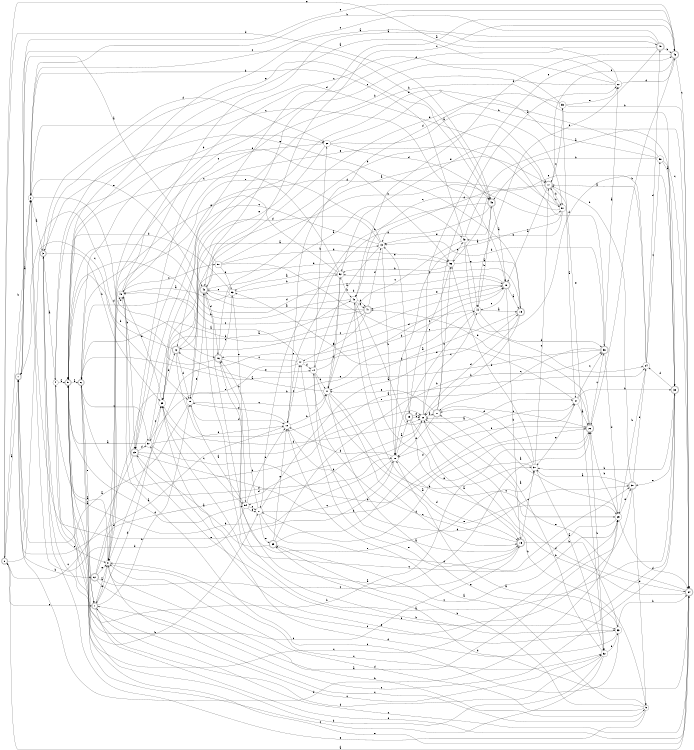 digraph n50_8 {
__start0 [label="" shape="none"];

rankdir=LR;
size="8,5";

s0 [style="rounded,filled", color="black", fillcolor="white" shape="doublecircle", label="0"];
s1 [style="rounded,filled", color="black", fillcolor="white" shape="doublecircle", label="1"];
s2 [style="filled", color="black", fillcolor="white" shape="circle", label="2"];
s3 [style="rounded,filled", color="black", fillcolor="white" shape="doublecircle", label="3"];
s4 [style="filled", color="black", fillcolor="white" shape="circle", label="4"];
s5 [style="rounded,filled", color="black", fillcolor="white" shape="doublecircle", label="5"];
s6 [style="rounded,filled", color="black", fillcolor="white" shape="doublecircle", label="6"];
s7 [style="rounded,filled", color="black", fillcolor="white" shape="doublecircle", label="7"];
s8 [style="filled", color="black", fillcolor="white" shape="circle", label="8"];
s9 [style="filled", color="black", fillcolor="white" shape="circle", label="9"];
s10 [style="filled", color="black", fillcolor="white" shape="circle", label="10"];
s11 [style="filled", color="black", fillcolor="white" shape="circle", label="11"];
s12 [style="rounded,filled", color="black", fillcolor="white" shape="doublecircle", label="12"];
s13 [style="filled", color="black", fillcolor="white" shape="circle", label="13"];
s14 [style="filled", color="black", fillcolor="white" shape="circle", label="14"];
s15 [style="rounded,filled", color="black", fillcolor="white" shape="doublecircle", label="15"];
s16 [style="rounded,filled", color="black", fillcolor="white" shape="doublecircle", label="16"];
s17 [style="rounded,filled", color="black", fillcolor="white" shape="doublecircle", label="17"];
s18 [style="rounded,filled", color="black", fillcolor="white" shape="doublecircle", label="18"];
s19 [style="rounded,filled", color="black", fillcolor="white" shape="doublecircle", label="19"];
s20 [style="filled", color="black", fillcolor="white" shape="circle", label="20"];
s21 [style="rounded,filled", color="black", fillcolor="white" shape="doublecircle", label="21"];
s22 [style="filled", color="black", fillcolor="white" shape="circle", label="22"];
s23 [style="rounded,filled", color="black", fillcolor="white" shape="doublecircle", label="23"];
s24 [style="filled", color="black", fillcolor="white" shape="circle", label="24"];
s25 [style="filled", color="black", fillcolor="white" shape="circle", label="25"];
s26 [style="rounded,filled", color="black", fillcolor="white" shape="doublecircle", label="26"];
s27 [style="filled", color="black", fillcolor="white" shape="circle", label="27"];
s28 [style="filled", color="black", fillcolor="white" shape="circle", label="28"];
s29 [style="rounded,filled", color="black", fillcolor="white" shape="doublecircle", label="29"];
s30 [style="rounded,filled", color="black", fillcolor="white" shape="doublecircle", label="30"];
s31 [style="filled", color="black", fillcolor="white" shape="circle", label="31"];
s32 [style="filled", color="black", fillcolor="white" shape="circle", label="32"];
s33 [style="filled", color="black", fillcolor="white" shape="circle", label="33"];
s34 [style="rounded,filled", color="black", fillcolor="white" shape="doublecircle", label="34"];
s35 [style="rounded,filled", color="black", fillcolor="white" shape="doublecircle", label="35"];
s36 [style="rounded,filled", color="black", fillcolor="white" shape="doublecircle", label="36"];
s37 [style="filled", color="black", fillcolor="white" shape="circle", label="37"];
s38 [style="rounded,filled", color="black", fillcolor="white" shape="doublecircle", label="38"];
s39 [style="filled", color="black", fillcolor="white" shape="circle", label="39"];
s40 [style="filled", color="black", fillcolor="white" shape="circle", label="40"];
s41 [style="rounded,filled", color="black", fillcolor="white" shape="doublecircle", label="41"];
s42 [style="rounded,filled", color="black", fillcolor="white" shape="doublecircle", label="42"];
s43 [style="filled", color="black", fillcolor="white" shape="circle", label="43"];
s44 [style="filled", color="black", fillcolor="white" shape="circle", label="44"];
s45 [style="rounded,filled", color="black", fillcolor="white" shape="doublecircle", label="45"];
s46 [style="rounded,filled", color="black", fillcolor="white" shape="doublecircle", label="46"];
s47 [style="filled", color="black", fillcolor="white" shape="circle", label="47"];
s48 [style="filled", color="black", fillcolor="white" shape="circle", label="48"];
s49 [style="rounded,filled", color="black", fillcolor="white" shape="doublecircle", label="49"];
s50 [style="filled", color="black", fillcolor="white" shape="circle", label="50"];
s51 [style="filled", color="black", fillcolor="white" shape="circle", label="51"];
s52 [style="filled", color="black", fillcolor="white" shape="circle", label="52"];
s53 [style="filled", color="black", fillcolor="white" shape="circle", label="53"];
s54 [style="filled", color="black", fillcolor="white" shape="circle", label="54"];
s55 [style="filled", color="black", fillcolor="white" shape="circle", label="55"];
s56 [style="filled", color="black", fillcolor="white" shape="circle", label="56"];
s57 [style="filled", color="black", fillcolor="white" shape="circle", label="57"];
s58 [style="filled", color="black", fillcolor="white" shape="circle", label="58"];
s59 [style="filled", color="black", fillcolor="white" shape="circle", label="59"];
s60 [style="filled", color="black", fillcolor="white" shape="circle", label="60"];
s61 [style="rounded,filled", color="black", fillcolor="white" shape="doublecircle", label="61"];
s0 -> s1 [label="a"];
s0 -> s2 [label="b"];
s0 -> s55 [label="c"];
s0 -> s45 [label="d"];
s0 -> s7 [label="e"];
s1 -> s2 [label="a"];
s1 -> s61 [label="b"];
s1 -> s45 [label="c"];
s1 -> s25 [label="d"];
s1 -> s46 [label="e"];
s2 -> s3 [label="a"];
s2 -> s46 [label="b"];
s2 -> s18 [label="c"];
s2 -> s16 [label="d"];
s2 -> s42 [label="e"];
s3 -> s4 [label="a"];
s3 -> s39 [label="b"];
s3 -> s8 [label="c"];
s3 -> s60 [label="d"];
s3 -> s45 [label="e"];
s4 -> s5 [label="a"];
s4 -> s27 [label="b"];
s4 -> s25 [label="c"];
s4 -> s36 [label="d"];
s4 -> s56 [label="e"];
s5 -> s6 [label="a"];
s5 -> s26 [label="b"];
s5 -> s15 [label="c"];
s5 -> s54 [label="d"];
s5 -> s34 [label="e"];
s6 -> s7 [label="a"];
s6 -> s60 [label="b"];
s6 -> s57 [label="c"];
s6 -> s20 [label="d"];
s6 -> s7 [label="e"];
s7 -> s8 [label="a"];
s7 -> s55 [label="b"];
s7 -> s32 [label="c"];
s7 -> s39 [label="d"];
s7 -> s34 [label="e"];
s8 -> s5 [label="a"];
s8 -> s9 [label="b"];
s8 -> s32 [label="c"];
s8 -> s48 [label="d"];
s8 -> s7 [label="e"];
s9 -> s10 [label="a"];
s9 -> s35 [label="b"];
s9 -> s8 [label="c"];
s9 -> s8 [label="d"];
s9 -> s3 [label="e"];
s10 -> s1 [label="a"];
s10 -> s11 [label="b"];
s10 -> s47 [label="c"];
s10 -> s30 [label="d"];
s10 -> s55 [label="e"];
s11 -> s12 [label="a"];
s11 -> s31 [label="b"];
s11 -> s15 [label="c"];
s11 -> s52 [label="d"];
s11 -> s33 [label="e"];
s12 -> s13 [label="a"];
s12 -> s5 [label="b"];
s12 -> s18 [label="c"];
s12 -> s55 [label="d"];
s12 -> s26 [label="e"];
s13 -> s14 [label="a"];
s13 -> s28 [label="b"];
s13 -> s23 [label="c"];
s13 -> s39 [label="d"];
s13 -> s8 [label="e"];
s14 -> s15 [label="a"];
s14 -> s60 [label="b"];
s14 -> s11 [label="c"];
s14 -> s18 [label="d"];
s14 -> s25 [label="e"];
s15 -> s16 [label="a"];
s15 -> s33 [label="b"];
s15 -> s31 [label="c"];
s15 -> s14 [label="d"];
s15 -> s47 [label="e"];
s16 -> s17 [label="a"];
s16 -> s33 [label="b"];
s16 -> s53 [label="c"];
s16 -> s1 [label="d"];
s16 -> s14 [label="e"];
s17 -> s18 [label="a"];
s17 -> s51 [label="b"];
s17 -> s59 [label="c"];
s17 -> s13 [label="d"];
s17 -> s32 [label="e"];
s18 -> s19 [label="a"];
s18 -> s15 [label="b"];
s18 -> s44 [label="c"];
s18 -> s5 [label="d"];
s18 -> s41 [label="e"];
s19 -> s11 [label="a"];
s19 -> s20 [label="b"];
s19 -> s52 [label="c"];
s19 -> s20 [label="d"];
s19 -> s3 [label="e"];
s20 -> s21 [label="a"];
s20 -> s54 [label="b"];
s20 -> s44 [label="c"];
s20 -> s34 [label="d"];
s20 -> s46 [label="e"];
s21 -> s22 [label="a"];
s21 -> s56 [label="b"];
s21 -> s26 [label="c"];
s21 -> s28 [label="d"];
s21 -> s11 [label="e"];
s22 -> s5 [label="a"];
s22 -> s23 [label="b"];
s22 -> s48 [label="c"];
s22 -> s46 [label="d"];
s22 -> s0 [label="e"];
s23 -> s24 [label="a"];
s23 -> s37 [label="b"];
s23 -> s0 [label="c"];
s23 -> s57 [label="d"];
s23 -> s38 [label="e"];
s24 -> s17 [label="a"];
s24 -> s25 [label="b"];
s24 -> s58 [label="c"];
s24 -> s49 [label="d"];
s24 -> s56 [label="e"];
s25 -> s20 [label="a"];
s25 -> s26 [label="b"];
s25 -> s42 [label="c"];
s25 -> s34 [label="d"];
s25 -> s30 [label="e"];
s26 -> s27 [label="a"];
s26 -> s32 [label="b"];
s26 -> s36 [label="c"];
s26 -> s41 [label="d"];
s26 -> s28 [label="e"];
s27 -> s19 [label="a"];
s27 -> s16 [label="b"];
s27 -> s28 [label="c"];
s27 -> s30 [label="d"];
s27 -> s35 [label="e"];
s28 -> s29 [label="a"];
s28 -> s4 [label="b"];
s28 -> s25 [label="c"];
s28 -> s10 [label="d"];
s28 -> s2 [label="e"];
s29 -> s15 [label="a"];
s29 -> s9 [label="b"];
s29 -> s20 [label="c"];
s29 -> s20 [label="d"];
s29 -> s13 [label="e"];
s30 -> s31 [label="a"];
s30 -> s17 [label="b"];
s30 -> s8 [label="c"];
s30 -> s9 [label="d"];
s30 -> s24 [label="e"];
s31 -> s32 [label="a"];
s31 -> s56 [label="b"];
s31 -> s17 [label="c"];
s31 -> s21 [label="d"];
s31 -> s40 [label="e"];
s32 -> s21 [label="a"];
s32 -> s5 [label="b"];
s32 -> s3 [label="c"];
s32 -> s6 [label="d"];
s32 -> s33 [label="e"];
s33 -> s28 [label="a"];
s33 -> s34 [label="b"];
s33 -> s48 [label="c"];
s33 -> s39 [label="d"];
s33 -> s57 [label="e"];
s34 -> s0 [label="a"];
s34 -> s20 [label="b"];
s34 -> s7 [label="c"];
s34 -> s35 [label="d"];
s34 -> s20 [label="e"];
s35 -> s23 [label="a"];
s35 -> s36 [label="b"];
s35 -> s25 [label="c"];
s35 -> s37 [label="d"];
s35 -> s10 [label="e"];
s36 -> s22 [label="a"];
s36 -> s13 [label="b"];
s36 -> s21 [label="c"];
s36 -> s25 [label="d"];
s36 -> s6 [label="e"];
s37 -> s26 [label="a"];
s37 -> s38 [label="b"];
s37 -> s36 [label="c"];
s37 -> s53 [label="d"];
s37 -> s31 [label="e"];
s38 -> s39 [label="a"];
s38 -> s31 [label="b"];
s38 -> s7 [label="c"];
s38 -> s24 [label="d"];
s38 -> s30 [label="e"];
s39 -> s40 [label="a"];
s39 -> s12 [label="b"];
s39 -> s54 [label="c"];
s39 -> s20 [label="d"];
s39 -> s48 [label="e"];
s40 -> s37 [label="a"];
s40 -> s5 [label="b"];
s40 -> s41 [label="c"];
s40 -> s15 [label="d"];
s40 -> s41 [label="e"];
s41 -> s42 [label="a"];
s41 -> s6 [label="b"];
s41 -> s6 [label="c"];
s41 -> s13 [label="d"];
s41 -> s47 [label="e"];
s42 -> s43 [label="a"];
s42 -> s18 [label="b"];
s42 -> s46 [label="c"];
s42 -> s16 [label="d"];
s42 -> s31 [label="e"];
s43 -> s34 [label="a"];
s43 -> s2 [label="b"];
s43 -> s11 [label="c"];
s43 -> s38 [label="d"];
s43 -> s44 [label="e"];
s44 -> s19 [label="a"];
s44 -> s45 [label="b"];
s44 -> s8 [label="c"];
s44 -> s36 [label="d"];
s44 -> s28 [label="e"];
s45 -> s18 [label="a"];
s45 -> s27 [label="b"];
s45 -> s40 [label="c"];
s45 -> s10 [label="d"];
s45 -> s13 [label="e"];
s46 -> s42 [label="a"];
s46 -> s26 [label="b"];
s46 -> s34 [label="c"];
s46 -> s40 [label="d"];
s46 -> s17 [label="e"];
s47 -> s48 [label="a"];
s47 -> s18 [label="b"];
s47 -> s16 [label="c"];
s47 -> s14 [label="d"];
s47 -> s57 [label="e"];
s48 -> s49 [label="a"];
s48 -> s23 [label="b"];
s48 -> s50 [label="c"];
s48 -> s28 [label="d"];
s48 -> s51 [label="e"];
s49 -> s5 [label="a"];
s49 -> s46 [label="b"];
s49 -> s2 [label="c"];
s49 -> s12 [label="d"];
s49 -> s44 [label="e"];
s50 -> s1 [label="a"];
s50 -> s51 [label="b"];
s50 -> s24 [label="c"];
s50 -> s56 [label="d"];
s50 -> s53 [label="e"];
s51 -> s28 [label="a"];
s51 -> s43 [label="b"];
s51 -> s17 [label="c"];
s51 -> s23 [label="d"];
s51 -> s52 [label="e"];
s52 -> s53 [label="a"];
s52 -> s40 [label="b"];
s52 -> s5 [label="c"];
s52 -> s11 [label="d"];
s52 -> s6 [label="e"];
s53 -> s48 [label="a"];
s53 -> s52 [label="b"];
s53 -> s42 [label="c"];
s53 -> s5 [label="d"];
s53 -> s54 [label="e"];
s54 -> s55 [label="a"];
s54 -> s10 [label="b"];
s54 -> s27 [label="c"];
s54 -> s2 [label="d"];
s54 -> s27 [label="e"];
s55 -> s1 [label="a"];
s55 -> s17 [label="b"];
s55 -> s11 [label="c"];
s55 -> s10 [label="d"];
s55 -> s42 [label="e"];
s56 -> s19 [label="a"];
s56 -> s52 [label="b"];
s56 -> s29 [label="c"];
s56 -> s12 [label="d"];
s56 -> s43 [label="e"];
s57 -> s5 [label="a"];
s57 -> s38 [label="b"];
s57 -> s39 [label="c"];
s57 -> s26 [label="d"];
s57 -> s10 [label="e"];
s58 -> s38 [label="a"];
s58 -> s45 [label="b"];
s58 -> s34 [label="c"];
s58 -> s42 [label="d"];
s58 -> s39 [label="e"];
s59 -> s37 [label="a"];
s59 -> s34 [label="b"];
s59 -> s8 [label="c"];
s59 -> s10 [label="d"];
s59 -> s22 [label="e"];
s60 -> s51 [label="a"];
s60 -> s38 [label="b"];
s60 -> s8 [label="c"];
s60 -> s45 [label="d"];
s60 -> s55 [label="e"];
s61 -> s25 [label="a"];
s61 -> s44 [label="b"];
s61 -> s26 [label="c"];
s61 -> s20 [label="d"];
s61 -> s8 [label="e"];

}